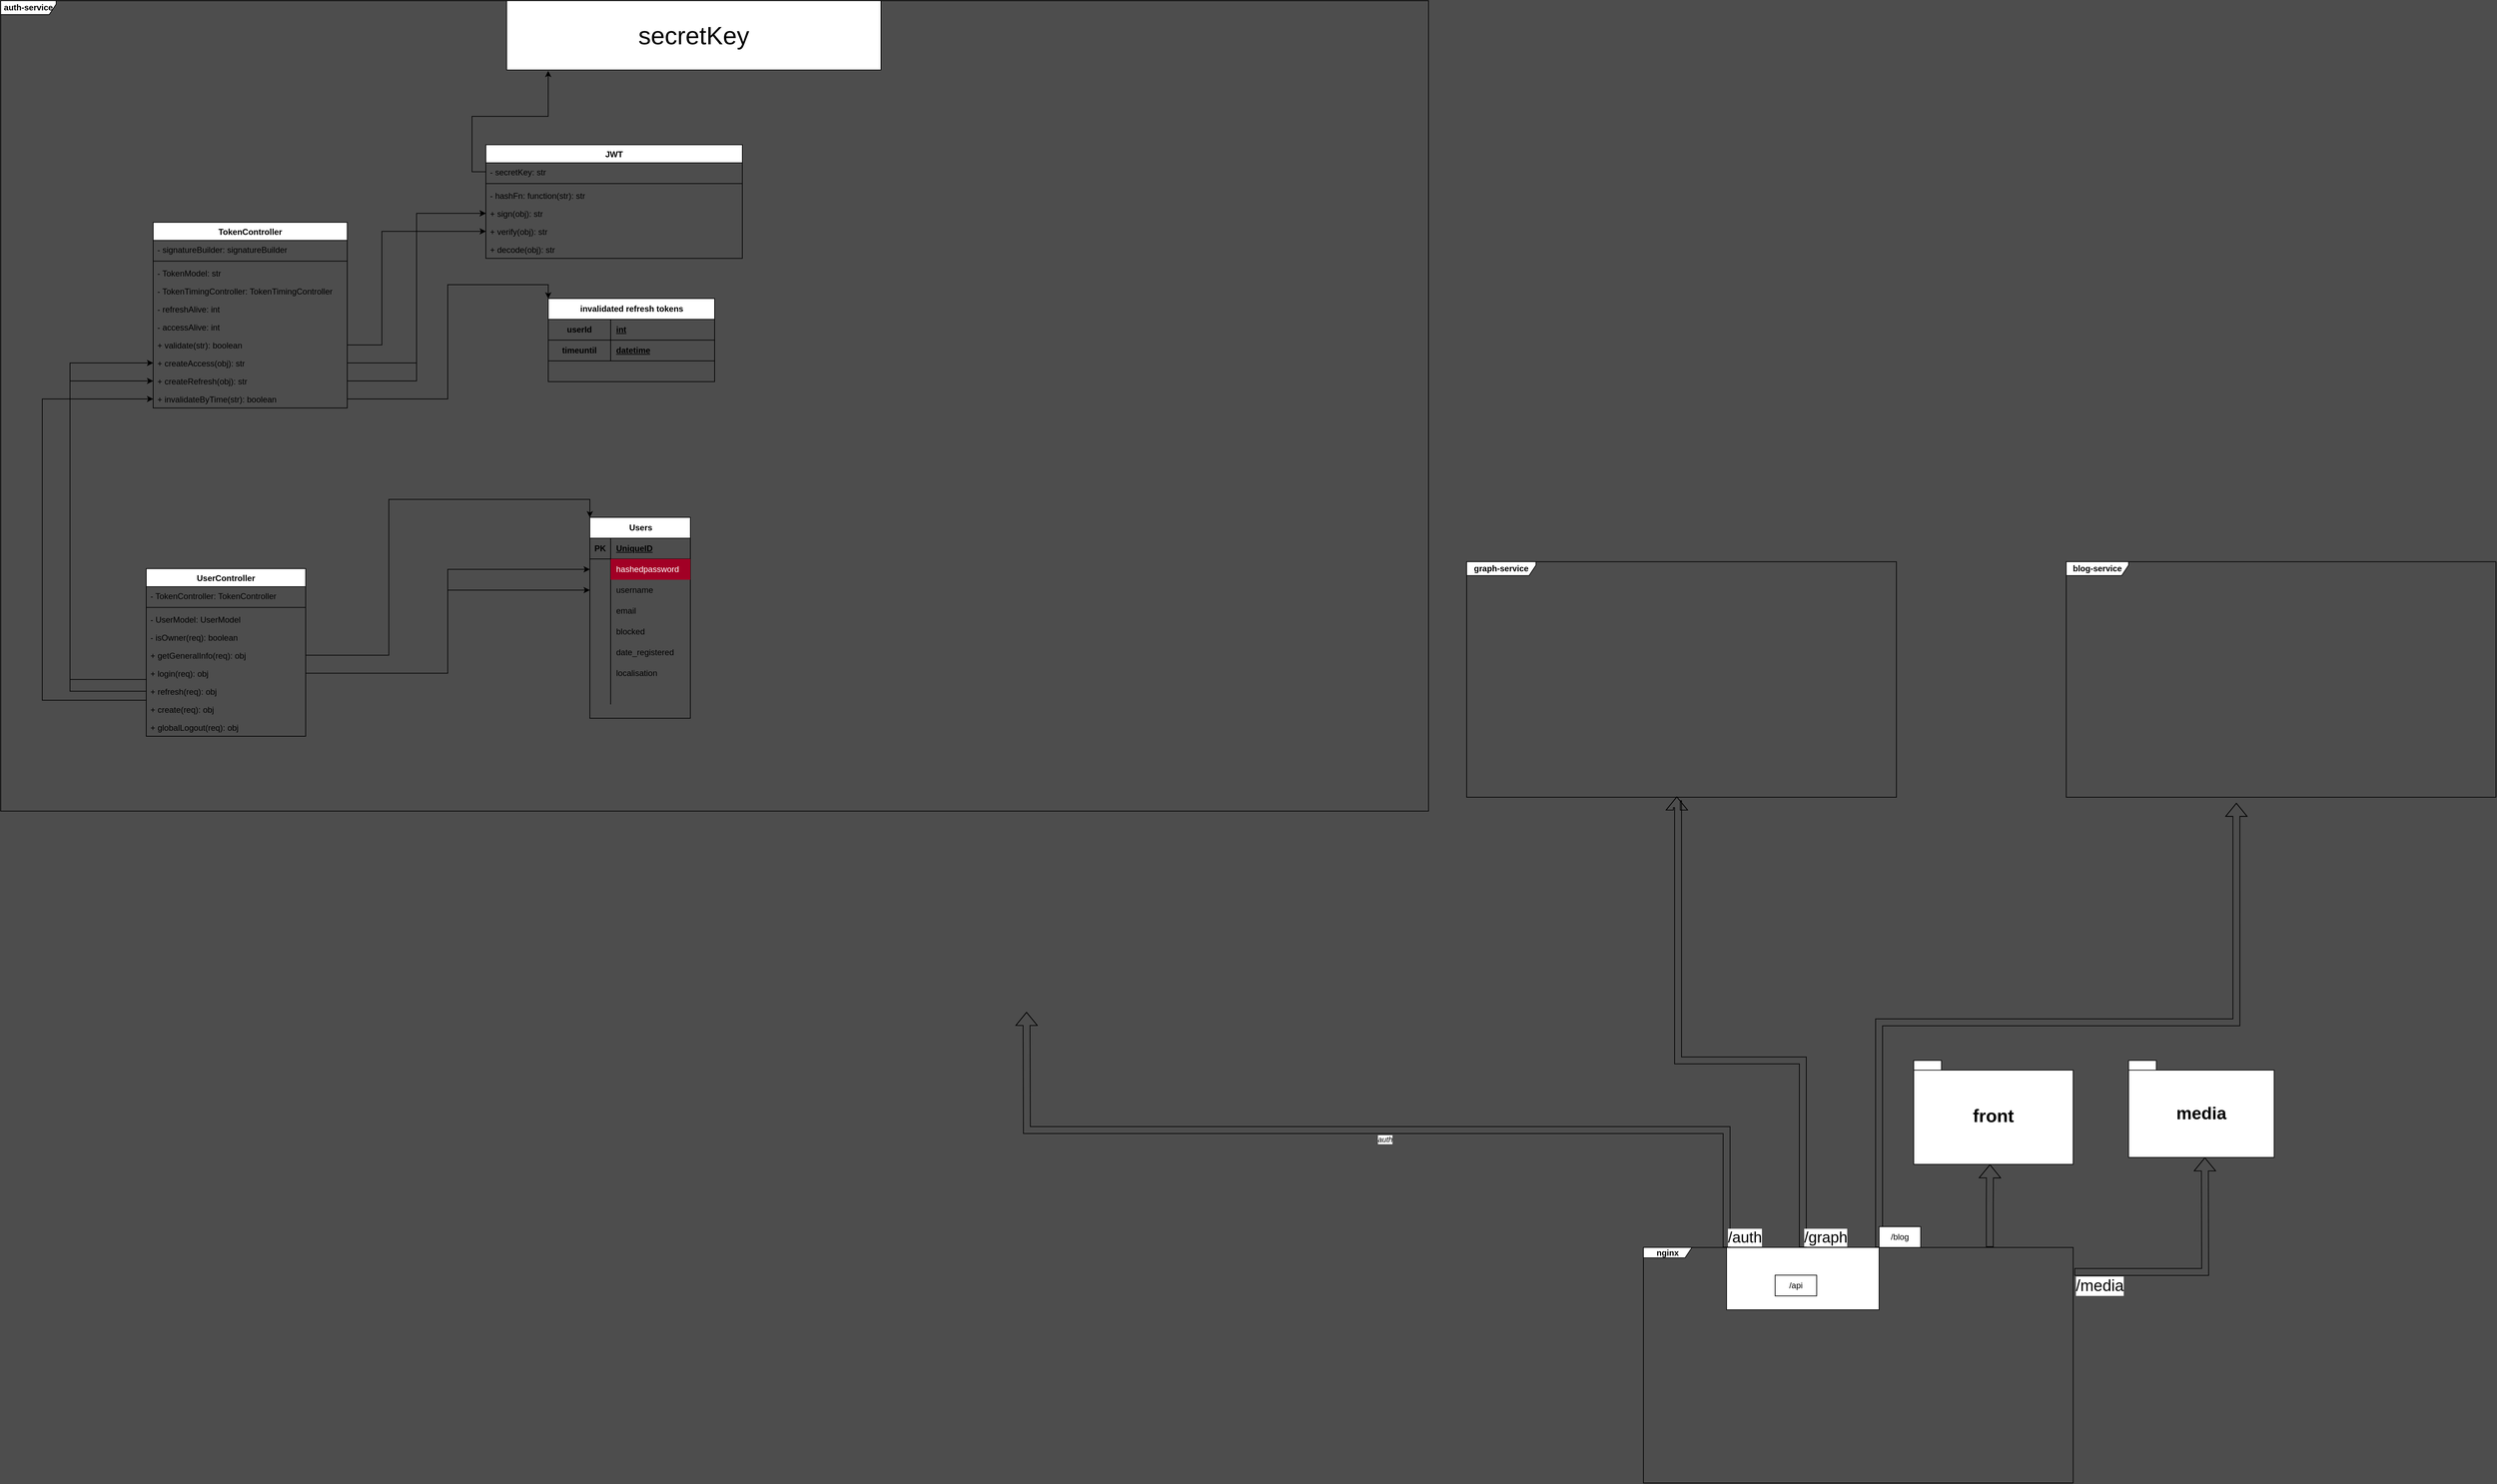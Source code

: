 <mxfile version="21.3.4" type="github">
  <diagram name="Page-1" id="b5b7bab2-c9e2-2cf4-8b2a-24fd1a2a6d21">
    <mxGraphModel dx="10627" dy="1993" grid="1" gridSize="10" guides="1" tooltips="1" connect="1" arrows="1" fold="1" page="0" pageScale="1" pageWidth="827" pageHeight="1169" background="#4D4D4D" math="0" shadow="0">
      <root>
        <mxCell id="0" />
        <mxCell id="1" parent="0" />
        <mxCell id="cC-XcGZGS9bqRyRYvab3-1" value="&lt;b&gt;graph-service&lt;/b&gt;" style="shape=umlFrame;whiteSpace=wrap;html=1;pointerEvents=0;width=100;height=20;" parent="1" vertex="1">
          <mxGeometry x="-725" y="2120" width="620" height="340" as="geometry" />
        </mxCell>
        <mxCell id="cC-XcGZGS9bqRyRYvab3-2" value="&lt;b&gt;auth-service&lt;/b&gt;" style="shape=umlFrame;whiteSpace=wrap;html=1;pointerEvents=0;width=80;height=20;" parent="1" vertex="1">
          <mxGeometry x="-2840" y="1310" width="2060" height="1170" as="geometry" />
        </mxCell>
        <mxCell id="cC-XcGZGS9bqRyRYvab3-4" value="&lt;b&gt;blog-service&lt;/b&gt;" style="shape=umlFrame;whiteSpace=wrap;html=1;pointerEvents=0;width=90;height=20;" parent="1" vertex="1">
          <mxGeometry x="140" y="2120" width="620" height="340" as="geometry" />
        </mxCell>
        <mxCell id="cC-XcGZGS9bqRyRYvab3-6" value="&lt;b&gt;nginx&lt;/b&gt;" style="shape=umlFrame;whiteSpace=wrap;html=1;pointerEvents=0;width=70;height=15;" parent="1" vertex="1">
          <mxGeometry x="-470" y="3110" width="620" height="340" as="geometry" />
        </mxCell>
        <mxCell id="cC-XcGZGS9bqRyRYvab3-7" value="Users" style="shape=table;startSize=30;container=1;collapsible=1;childLayout=tableLayout;fixedRows=1;rowLines=0;fontStyle=1;align=center;resizeLast=1;html=1;" parent="1" vertex="1">
          <mxGeometry x="-1990" y="2056" width="145" height="290" as="geometry" />
        </mxCell>
        <mxCell id="cC-XcGZGS9bqRyRYvab3-8" value="" style="shape=tableRow;horizontal=0;startSize=0;swimlaneHead=0;swimlaneBody=0;fillColor=none;collapsible=0;dropTarget=0;points=[[0,0.5],[1,0.5]];portConstraint=eastwest;top=0;left=0;right=0;bottom=1;" parent="cC-XcGZGS9bqRyRYvab3-7" vertex="1">
          <mxGeometry y="30" width="145" height="30" as="geometry" />
        </mxCell>
        <mxCell id="cC-XcGZGS9bqRyRYvab3-9" value="PK" style="shape=partialRectangle;connectable=0;fillColor=none;top=0;left=0;bottom=0;right=0;fontStyle=1;overflow=hidden;whiteSpace=wrap;html=1;" parent="cC-XcGZGS9bqRyRYvab3-8" vertex="1">
          <mxGeometry width="30" height="30" as="geometry">
            <mxRectangle width="30" height="30" as="alternateBounds" />
          </mxGeometry>
        </mxCell>
        <mxCell id="cC-XcGZGS9bqRyRYvab3-10" value="UniqueID" style="shape=partialRectangle;connectable=0;fillColor=none;top=0;left=0;bottom=0;right=0;align=left;spacingLeft=6;fontStyle=5;overflow=hidden;whiteSpace=wrap;html=1;" parent="cC-XcGZGS9bqRyRYvab3-8" vertex="1">
          <mxGeometry x="30" width="115" height="30" as="geometry">
            <mxRectangle width="115" height="30" as="alternateBounds" />
          </mxGeometry>
        </mxCell>
        <mxCell id="cC-XcGZGS9bqRyRYvab3-14" value="" style="shape=tableRow;horizontal=0;startSize=0;swimlaneHead=0;swimlaneBody=0;fillColor=none;collapsible=0;dropTarget=0;points=[[0,0.5],[1,0.5]];portConstraint=eastwest;top=0;left=0;right=0;bottom=0;" parent="cC-XcGZGS9bqRyRYvab3-7" vertex="1">
          <mxGeometry y="60" width="145" height="30" as="geometry" />
        </mxCell>
        <mxCell id="cC-XcGZGS9bqRyRYvab3-15" value="" style="shape=partialRectangle;connectable=0;fillColor=none;top=0;left=0;bottom=0;right=0;editable=1;overflow=hidden;whiteSpace=wrap;html=1;" parent="cC-XcGZGS9bqRyRYvab3-14" vertex="1">
          <mxGeometry width="30" height="30" as="geometry">
            <mxRectangle width="30" height="30" as="alternateBounds" />
          </mxGeometry>
        </mxCell>
        <mxCell id="cC-XcGZGS9bqRyRYvab3-16" value="hashedpassword" style="shape=partialRectangle;connectable=0;fillColor=#a20025;top=0;left=0;bottom=0;right=0;align=left;spacingLeft=6;overflow=hidden;whiteSpace=wrap;html=1;fontColor=#ffffff;strokeColor=#6F0000;" parent="cC-XcGZGS9bqRyRYvab3-14" vertex="1">
          <mxGeometry x="30" width="115" height="30" as="geometry">
            <mxRectangle width="115" height="30" as="alternateBounds" />
          </mxGeometry>
        </mxCell>
        <mxCell id="cC-XcGZGS9bqRyRYvab3-11" value="" style="shape=tableRow;horizontal=0;startSize=0;swimlaneHead=0;swimlaneBody=0;fillColor=none;collapsible=0;dropTarget=0;points=[[0,0.5],[1,0.5]];portConstraint=eastwest;top=0;left=0;right=0;bottom=0;" parent="cC-XcGZGS9bqRyRYvab3-7" vertex="1">
          <mxGeometry y="90" width="145" height="30" as="geometry" />
        </mxCell>
        <mxCell id="cC-XcGZGS9bqRyRYvab3-12" value="" style="shape=partialRectangle;connectable=0;fillColor=none;top=0;left=0;bottom=0;right=0;editable=1;overflow=hidden;whiteSpace=wrap;html=1;" parent="cC-XcGZGS9bqRyRYvab3-11" vertex="1">
          <mxGeometry width="30" height="30" as="geometry">
            <mxRectangle width="30" height="30" as="alternateBounds" />
          </mxGeometry>
        </mxCell>
        <mxCell id="cC-XcGZGS9bqRyRYvab3-13" value="username" style="shape=partialRectangle;connectable=0;fillColor=none;top=0;left=0;bottom=0;right=0;align=left;spacingLeft=6;overflow=hidden;whiteSpace=wrap;html=1;" parent="cC-XcGZGS9bqRyRYvab3-11" vertex="1">
          <mxGeometry x="30" width="115" height="30" as="geometry">
            <mxRectangle width="115" height="30" as="alternateBounds" />
          </mxGeometry>
        </mxCell>
        <mxCell id="cC-XcGZGS9bqRyRYvab3-17" value="" style="shape=tableRow;horizontal=0;startSize=0;swimlaneHead=0;swimlaneBody=0;fillColor=none;collapsible=0;dropTarget=0;points=[[0,0.5],[1,0.5]];portConstraint=eastwest;top=0;left=0;right=0;bottom=0;" parent="cC-XcGZGS9bqRyRYvab3-7" vertex="1">
          <mxGeometry y="120" width="145" height="30" as="geometry" />
        </mxCell>
        <mxCell id="cC-XcGZGS9bqRyRYvab3-18" value="" style="shape=partialRectangle;connectable=0;fillColor=none;top=0;left=0;bottom=0;right=0;editable=1;overflow=hidden;whiteSpace=wrap;html=1;" parent="cC-XcGZGS9bqRyRYvab3-17" vertex="1">
          <mxGeometry width="30" height="30" as="geometry">
            <mxRectangle width="30" height="30" as="alternateBounds" />
          </mxGeometry>
        </mxCell>
        <mxCell id="cC-XcGZGS9bqRyRYvab3-19" value="email" style="shape=partialRectangle;connectable=0;fillColor=none;top=0;left=0;bottom=0;right=0;align=left;spacingLeft=6;overflow=hidden;whiteSpace=wrap;html=1;" parent="cC-XcGZGS9bqRyRYvab3-17" vertex="1">
          <mxGeometry x="30" width="115" height="30" as="geometry">
            <mxRectangle width="115" height="30" as="alternateBounds" />
          </mxGeometry>
        </mxCell>
        <mxCell id="cC-XcGZGS9bqRyRYvab3-20" value="" style="shape=tableRow;horizontal=0;startSize=0;swimlaneHead=0;swimlaneBody=0;fillColor=none;collapsible=0;dropTarget=0;points=[[0,0.5],[1,0.5]];portConstraint=eastwest;top=0;left=0;right=0;bottom=0;" parent="cC-XcGZGS9bqRyRYvab3-7" vertex="1">
          <mxGeometry y="150" width="145" height="30" as="geometry" />
        </mxCell>
        <mxCell id="cC-XcGZGS9bqRyRYvab3-21" value="" style="shape=partialRectangle;connectable=0;fillColor=none;top=0;left=0;bottom=0;right=0;editable=1;overflow=hidden;whiteSpace=wrap;html=1;" parent="cC-XcGZGS9bqRyRYvab3-20" vertex="1">
          <mxGeometry width="30" height="30" as="geometry">
            <mxRectangle width="30" height="30" as="alternateBounds" />
          </mxGeometry>
        </mxCell>
        <mxCell id="cC-XcGZGS9bqRyRYvab3-22" value="blocked" style="shape=partialRectangle;connectable=0;fillColor=none;top=0;left=0;bottom=0;right=0;align=left;spacingLeft=6;overflow=hidden;whiteSpace=wrap;html=1;" parent="cC-XcGZGS9bqRyRYvab3-20" vertex="1">
          <mxGeometry x="30" width="115" height="30" as="geometry">
            <mxRectangle width="115" height="30" as="alternateBounds" />
          </mxGeometry>
        </mxCell>
        <mxCell id="cC-XcGZGS9bqRyRYvab3-23" value="" style="shape=tableRow;horizontal=0;startSize=0;swimlaneHead=0;swimlaneBody=0;fillColor=none;collapsible=0;dropTarget=0;points=[[0,0.5],[1,0.5]];portConstraint=eastwest;top=0;left=0;right=0;bottom=0;" parent="cC-XcGZGS9bqRyRYvab3-7" vertex="1">
          <mxGeometry y="180" width="145" height="30" as="geometry" />
        </mxCell>
        <mxCell id="cC-XcGZGS9bqRyRYvab3-24" value="" style="shape=partialRectangle;connectable=0;fillColor=none;top=0;left=0;bottom=0;right=0;editable=1;overflow=hidden;whiteSpace=wrap;html=1;" parent="cC-XcGZGS9bqRyRYvab3-23" vertex="1">
          <mxGeometry width="30" height="30" as="geometry">
            <mxRectangle width="30" height="30" as="alternateBounds" />
          </mxGeometry>
        </mxCell>
        <mxCell id="cC-XcGZGS9bqRyRYvab3-25" value="date_registered" style="shape=partialRectangle;connectable=0;fillColor=none;top=0;left=0;bottom=0;right=0;align=left;spacingLeft=6;overflow=hidden;whiteSpace=wrap;html=1;" parent="cC-XcGZGS9bqRyRYvab3-23" vertex="1">
          <mxGeometry x="30" width="115" height="30" as="geometry">
            <mxRectangle width="115" height="30" as="alternateBounds" />
          </mxGeometry>
        </mxCell>
        <mxCell id="BNr6LQ1-7om-cb5OI1gL-2" value="" style="shape=tableRow;horizontal=0;startSize=0;swimlaneHead=0;swimlaneBody=0;fillColor=none;collapsible=0;dropTarget=0;points=[[0,0.5],[1,0.5]];portConstraint=eastwest;top=0;left=0;right=0;bottom=0;" vertex="1" parent="cC-XcGZGS9bqRyRYvab3-7">
          <mxGeometry y="210" width="145" height="30" as="geometry" />
        </mxCell>
        <mxCell id="BNr6LQ1-7om-cb5OI1gL-3" value="" style="shape=partialRectangle;connectable=0;fillColor=none;top=0;left=0;bottom=0;right=0;editable=1;overflow=hidden;whiteSpace=wrap;html=1;" vertex="1" parent="BNr6LQ1-7om-cb5OI1gL-2">
          <mxGeometry width="30" height="30" as="geometry">
            <mxRectangle width="30" height="30" as="alternateBounds" />
          </mxGeometry>
        </mxCell>
        <mxCell id="BNr6LQ1-7om-cb5OI1gL-4" value="localisation" style="shape=partialRectangle;connectable=0;fillColor=none;top=0;left=0;bottom=0;right=0;align=left;spacingLeft=6;overflow=hidden;whiteSpace=wrap;html=1;" vertex="1" parent="BNr6LQ1-7om-cb5OI1gL-2">
          <mxGeometry x="30" width="115" height="30" as="geometry">
            <mxRectangle width="115" height="30" as="alternateBounds" />
          </mxGeometry>
        </mxCell>
        <mxCell id="cC-XcGZGS9bqRyRYvab3-45" value="" style="shape=tableRow;horizontal=0;startSize=0;swimlaneHead=0;swimlaneBody=0;fillColor=none;collapsible=0;dropTarget=0;points=[[0,0.5],[1,0.5]];portConstraint=eastwest;top=0;left=0;right=0;bottom=0;" parent="cC-XcGZGS9bqRyRYvab3-7" vertex="1">
          <mxGeometry y="240" width="145" height="30" as="geometry" />
        </mxCell>
        <mxCell id="cC-XcGZGS9bqRyRYvab3-46" value="" style="shape=partialRectangle;connectable=0;fillColor=none;top=0;left=0;bottom=0;right=0;editable=1;overflow=hidden;whiteSpace=wrap;html=1;" parent="cC-XcGZGS9bqRyRYvab3-45" vertex="1">
          <mxGeometry width="30" height="30" as="geometry">
            <mxRectangle width="30" height="30" as="alternateBounds" />
          </mxGeometry>
        </mxCell>
        <mxCell id="cC-XcGZGS9bqRyRYvab3-47" value="" style="shape=partialRectangle;connectable=0;fillColor=none;top=0;left=0;bottom=0;right=0;align=left;spacingLeft=6;overflow=hidden;whiteSpace=wrap;html=1;" parent="cC-XcGZGS9bqRyRYvab3-45" vertex="1">
          <mxGeometry x="30" width="115" height="30" as="geometry">
            <mxRectangle width="115" height="30" as="alternateBounds" />
          </mxGeometry>
        </mxCell>
        <mxCell id="cC-XcGZGS9bqRyRYvab3-127" value="&lt;font style=&quot;font-size: 25px;&quot;&gt;media&lt;/font&gt;" style="shape=folder;fontStyle=1;spacingTop=10;tabWidth=40;tabHeight=14;tabPosition=left;html=1;whiteSpace=wrap;" parent="1" vertex="1">
          <mxGeometry x="230" y="2840" width="210" height="140" as="geometry" />
        </mxCell>
        <mxCell id="cC-XcGZGS9bqRyRYvab3-128" value="&lt;font style=&quot;font-size: 26px;&quot;&gt;front&lt;/font&gt;" style="shape=folder;fontStyle=1;spacingTop=10;tabWidth=40;tabHeight=14;tabPosition=left;html=1;whiteSpace=wrap;" parent="1" vertex="1">
          <mxGeometry x="-80" y="2840" width="230" height="150" as="geometry" />
        </mxCell>
        <mxCell id="cC-XcGZGS9bqRyRYvab3-131" value="&lt;br&gt;&lt;span style=&quot;font-size: 23px;&quot;&gt;&lt;br&gt;&lt;/span&gt;" style="endArrow=block;endFill=1;html=1;edgeStyle=orthogonalEdgeStyle;align=left;verticalAlign=top;rounded=0;shape=flexArrow;entryX=0.413;entryY=0.992;entryDx=0;entryDy=0;entryPerimeter=0;exitX=0.806;exitY=-0.002;exitDx=0;exitDy=0;exitPerimeter=0;" parent="1" source="cC-XcGZGS9bqRyRYvab3-6" edge="1">
          <mxGeometry x="-0.845" relative="1" as="geometry">
            <mxPoint x="31" y="3316" as="sourcePoint" />
            <mxPoint x="30" y="2990" as="targetPoint" />
            <mxPoint as="offset" />
          </mxGeometry>
        </mxCell>
        <mxCell id="cC-XcGZGS9bqRyRYvab3-133" value="&lt;font style=&quot;font-size: 23px;&quot;&gt;/media&lt;/font&gt;" style="endArrow=block;endFill=1;html=1;edgeStyle=orthogonalEdgeStyle;align=left;verticalAlign=top;rounded=0;shape=flexArrow;entryX=0.413;entryY=0.992;entryDx=0;entryDy=0;entryPerimeter=0;exitX=1.003;exitY=0.104;exitDx=0;exitDy=0;exitPerimeter=0;" parent="1" source="cC-XcGZGS9bqRyRYvab3-6" edge="1">
          <mxGeometry x="-1" relative="1" as="geometry">
            <mxPoint x="341" y="3306" as="sourcePoint" />
            <mxPoint x="340" y="2980" as="targetPoint" />
          </mxGeometry>
        </mxCell>
        <mxCell id="cC-XcGZGS9bqRyRYvab3-136" value="&lt;i&gt;auth&lt;/i&gt;" style="endArrow=block;endFill=1;html=1;edgeStyle=orthogonalEdgeStyle;align=left;verticalAlign=top;rounded=0;shape=flexArrow;exitX=0;exitY=0;exitDx=0;exitDy=0;" parent="1" edge="1" source="BNr6LQ1-7om-cb5OI1gL-1">
          <mxGeometry relative="1" as="geometry">
            <mxPoint x="-320" y="3080" as="sourcePoint" />
            <mxPoint x="-1360" y="2770" as="targetPoint" />
          </mxGeometry>
        </mxCell>
        <mxCell id="cC-XcGZGS9bqRyRYvab3-137" value="&lt;font style=&quot;font-size: 22px;&quot;&gt;/auth&lt;/font&gt;" style="edgeLabel;resizable=0;html=1;align=left;verticalAlign=bottom;" parent="cC-XcGZGS9bqRyRYvab3-136" connectable="0" vertex="1">
          <mxGeometry x="-1" relative="1" as="geometry" />
        </mxCell>
        <mxCell id="BNr6LQ1-7om-cb5OI1gL-9" style="edgeStyle=orthogonalEdgeStyle;shape=flexArrow;rounded=0;orthogonalLoop=1;jettySize=auto;html=1;exitX=1;exitY=0;exitDx=0;exitDy=0;entryX=0.396;entryY=1.024;entryDx=0;entryDy=0;entryPerimeter=0;" edge="1" parent="1" source="BNr6LQ1-7om-cb5OI1gL-1" target="cC-XcGZGS9bqRyRYvab3-4">
          <mxGeometry relative="1" as="geometry" />
        </mxCell>
        <mxCell id="BNr6LQ1-7om-cb5OI1gL-1" value="" style="fontStyle=0;labelPosition=right;verticalLabelPosition=middle;align=left;verticalAlign=middle;spacingLeft=2;" vertex="1" parent="1">
          <mxGeometry x="-350" y="3110" width="220" height="90" as="geometry" />
        </mxCell>
        <mxCell id="BNr6LQ1-7om-cb5OI1gL-7" value="&lt;i&gt;&lt;br&gt;&lt;/i&gt;" style="endArrow=block;endFill=1;html=1;edgeStyle=orthogonalEdgeStyle;align=left;verticalAlign=top;rounded=0;shape=flexArrow;exitX=0.5;exitY=0;exitDx=0;exitDy=0;entryX=0.489;entryY=0.997;entryDx=0;entryDy=0;entryPerimeter=0;" edge="1" parent="1" source="BNr6LQ1-7om-cb5OI1gL-1" target="cC-XcGZGS9bqRyRYvab3-1">
          <mxGeometry x="-1" relative="1" as="geometry">
            <mxPoint x="545.04" y="3080" as="sourcePoint" />
            <mxPoint x="-450" y="2470" as="targetPoint" />
            <Array as="points">
              <mxPoint x="-240" y="2840" />
              <mxPoint x="-420" y="2840" />
              <mxPoint x="-420" y="2470" />
              <mxPoint x="-422" y="2470" />
            </Array>
          </mxGeometry>
        </mxCell>
        <mxCell id="BNr6LQ1-7om-cb5OI1gL-8" value="&lt;font style=&quot;font-size: 22px;&quot;&gt;/graph&lt;/font&gt;" style="edgeLabel;resizable=0;html=1;align=left;verticalAlign=bottom;" connectable="0" vertex="1" parent="BNr6LQ1-7om-cb5OI1gL-7">
          <mxGeometry x="-1" relative="1" as="geometry" />
        </mxCell>
        <mxCell id="BNr6LQ1-7om-cb5OI1gL-13" value="/blog" style="html=1;align=center;verticalAlign=middle;dashed=0;whiteSpace=wrap;" vertex="1" parent="1">
          <mxGeometry x="-130" y="3080" width="60" height="30" as="geometry" />
        </mxCell>
        <mxCell id="BNr6LQ1-7om-cb5OI1gL-17" value="/api" style="html=1;align=center;verticalAlign=middle;dashed=0;whiteSpace=wrap;" vertex="1" parent="1">
          <mxGeometry x="-280" y="3150" width="60" height="30" as="geometry" />
        </mxCell>
        <mxCell id="BNr6LQ1-7om-cb5OI1gL-18" value="invalidated refresh tokens" style="shape=table;startSize=30;container=1;collapsible=1;childLayout=tableLayout;fixedRows=1;rowLines=0;fontStyle=1;align=center;resizeLast=1;html=1;" vertex="1" parent="1">
          <mxGeometry x="-2050" y="1740" width="240" height="120" as="geometry">
            <mxRectangle x="-2050" y="1740" width="190" height="30" as="alternateBounds" />
          </mxGeometry>
        </mxCell>
        <mxCell id="BNr6LQ1-7om-cb5OI1gL-19" value="" style="shape=tableRow;horizontal=0;startSize=0;swimlaneHead=0;swimlaneBody=0;fillColor=none;collapsible=0;dropTarget=0;points=[[0,0.5],[1,0.5]];portConstraint=eastwest;top=0;left=0;right=0;bottom=1;" vertex="1" parent="BNr6LQ1-7om-cb5OI1gL-18">
          <mxGeometry y="30" width="240" height="30" as="geometry" />
        </mxCell>
        <mxCell id="BNr6LQ1-7om-cb5OI1gL-20" value="userId" style="shape=partialRectangle;connectable=0;fillColor=none;top=0;left=0;bottom=0;right=0;fontStyle=1;overflow=hidden;whiteSpace=wrap;html=1;" vertex="1" parent="BNr6LQ1-7om-cb5OI1gL-19">
          <mxGeometry width="90" height="30" as="geometry">
            <mxRectangle width="90" height="30" as="alternateBounds" />
          </mxGeometry>
        </mxCell>
        <mxCell id="BNr6LQ1-7om-cb5OI1gL-21" value="int" style="shape=partialRectangle;connectable=0;fillColor=none;top=0;left=0;bottom=0;right=0;align=left;spacingLeft=6;fontStyle=5;overflow=hidden;whiteSpace=wrap;html=1;" vertex="1" parent="BNr6LQ1-7om-cb5OI1gL-19">
          <mxGeometry x="90" width="150" height="30" as="geometry">
            <mxRectangle width="150" height="30" as="alternateBounds" />
          </mxGeometry>
        </mxCell>
        <mxCell id="BNr6LQ1-7om-cb5OI1gL-123" value="" style="shape=tableRow;horizontal=0;startSize=0;swimlaneHead=0;swimlaneBody=0;fillColor=none;collapsible=0;dropTarget=0;points=[[0,0.5],[1,0.5]];portConstraint=eastwest;top=0;left=0;right=0;bottom=1;" vertex="1" parent="BNr6LQ1-7om-cb5OI1gL-18">
          <mxGeometry y="60" width="240" height="30" as="geometry" />
        </mxCell>
        <mxCell id="BNr6LQ1-7om-cb5OI1gL-124" value="timeuntil" style="shape=partialRectangle;connectable=0;fillColor=none;top=0;left=0;bottom=0;right=0;fontStyle=1;overflow=hidden;whiteSpace=wrap;html=1;" vertex="1" parent="BNr6LQ1-7om-cb5OI1gL-123">
          <mxGeometry width="90" height="30" as="geometry">
            <mxRectangle width="90" height="30" as="alternateBounds" />
          </mxGeometry>
        </mxCell>
        <mxCell id="BNr6LQ1-7om-cb5OI1gL-125" value="datetime" style="shape=partialRectangle;connectable=0;fillColor=none;top=0;left=0;bottom=0;right=0;align=left;spacingLeft=6;fontStyle=5;overflow=hidden;whiteSpace=wrap;html=1;" vertex="1" parent="BNr6LQ1-7om-cb5OI1gL-123">
          <mxGeometry x="90" width="150" height="30" as="geometry">
            <mxRectangle width="150" height="30" as="alternateBounds" />
          </mxGeometry>
        </mxCell>
        <mxCell id="BNr6LQ1-7om-cb5OI1gL-49" value="TokenController" style="swimlane;fontStyle=1;align=center;verticalAlign=top;childLayout=stackLayout;horizontal=1;startSize=26;horizontalStack=0;resizeParent=1;resizeParentMax=0;resizeLast=0;collapsible=1;marginBottom=0;whiteSpace=wrap;html=1;" vertex="1" parent="1">
          <mxGeometry x="-2620" y="1630" width="280" height="268" as="geometry" />
        </mxCell>
        <mxCell id="BNr6LQ1-7om-cb5OI1gL-50" value="- signatureBuilder: signatureBuilder" style="text;strokeColor=none;fillColor=none;align=left;verticalAlign=top;spacingLeft=4;spacingRight=4;overflow=hidden;rotatable=0;points=[[0,0.5],[1,0.5]];portConstraint=eastwest;whiteSpace=wrap;html=1;" vertex="1" parent="BNr6LQ1-7om-cb5OI1gL-49">
          <mxGeometry y="26" width="280" height="26" as="geometry" />
        </mxCell>
        <mxCell id="BNr6LQ1-7om-cb5OI1gL-51" value="" style="line;strokeWidth=1;fillColor=none;align=left;verticalAlign=middle;spacingTop=-1;spacingLeft=3;spacingRight=3;rotatable=0;labelPosition=right;points=[];portConstraint=eastwest;strokeColor=inherit;" vertex="1" parent="BNr6LQ1-7om-cb5OI1gL-49">
          <mxGeometry y="52" width="280" height="8" as="geometry" />
        </mxCell>
        <mxCell id="BNr6LQ1-7om-cb5OI1gL-61" value="- TokenModel: str" style="text;strokeColor=none;fillColor=none;align=left;verticalAlign=top;spacingLeft=4;spacingRight=4;overflow=hidden;rotatable=0;points=[[0,0.5],[1,0.5]];portConstraint=eastwest;whiteSpace=wrap;html=1;" vertex="1" parent="BNr6LQ1-7om-cb5OI1gL-49">
          <mxGeometry y="60" width="280" height="26" as="geometry" />
        </mxCell>
        <mxCell id="BNr6LQ1-7om-cb5OI1gL-53" value="- TokenTimingController: TokenTimingController" style="text;strokeColor=none;fillColor=none;align=left;verticalAlign=top;spacingLeft=4;spacingRight=4;overflow=hidden;rotatable=0;points=[[0,0.5],[1,0.5]];portConstraint=eastwest;whiteSpace=wrap;html=1;" vertex="1" parent="BNr6LQ1-7om-cb5OI1gL-49">
          <mxGeometry y="86" width="280" height="26" as="geometry" />
        </mxCell>
        <mxCell id="BNr6LQ1-7om-cb5OI1gL-101" value="- refreshAlive: int" style="text;strokeColor=none;fillColor=none;align=left;verticalAlign=top;spacingLeft=4;spacingRight=4;overflow=hidden;rotatable=0;points=[[0,0.5],[1,0.5]];portConstraint=eastwest;whiteSpace=wrap;html=1;" vertex="1" parent="BNr6LQ1-7om-cb5OI1gL-49">
          <mxGeometry y="112" width="280" height="26" as="geometry" />
        </mxCell>
        <mxCell id="BNr6LQ1-7om-cb5OI1gL-103" value="- accessAlive: int" style="text;strokeColor=none;fillColor=none;align=left;verticalAlign=top;spacingLeft=4;spacingRight=4;overflow=hidden;rotatable=0;points=[[0,0.5],[1,0.5]];portConstraint=eastwest;whiteSpace=wrap;html=1;" vertex="1" parent="BNr6LQ1-7om-cb5OI1gL-49">
          <mxGeometry y="138" width="280" height="26" as="geometry" />
        </mxCell>
        <mxCell id="BNr6LQ1-7om-cb5OI1gL-52" value="+ validate(str): boolean" style="text;strokeColor=none;fillColor=none;align=left;verticalAlign=top;spacingLeft=4;spacingRight=4;overflow=hidden;rotatable=0;points=[[0,0.5],[1,0.5]];portConstraint=eastwest;whiteSpace=wrap;html=1;" vertex="1" parent="BNr6LQ1-7om-cb5OI1gL-49">
          <mxGeometry y="164" width="280" height="26" as="geometry" />
        </mxCell>
        <mxCell id="BNr6LQ1-7om-cb5OI1gL-89" value="+ createAccess(obj): str" style="text;strokeColor=none;fillColor=none;align=left;verticalAlign=top;spacingLeft=4;spacingRight=4;overflow=hidden;rotatable=0;points=[[0,0.5],[1,0.5]];portConstraint=eastwest;whiteSpace=wrap;html=1;" vertex="1" parent="BNr6LQ1-7om-cb5OI1gL-49">
          <mxGeometry y="190" width="280" height="26" as="geometry" />
        </mxCell>
        <mxCell id="BNr6LQ1-7om-cb5OI1gL-99" value="+ createRefresh(obj): str" style="text;strokeColor=none;fillColor=none;align=left;verticalAlign=top;spacingLeft=4;spacingRight=4;overflow=hidden;rotatable=0;points=[[0,0.5],[1,0.5]];portConstraint=eastwest;whiteSpace=wrap;html=1;" vertex="1" parent="BNr6LQ1-7om-cb5OI1gL-49">
          <mxGeometry y="216" width="280" height="26" as="geometry" />
        </mxCell>
        <mxCell id="BNr6LQ1-7om-cb5OI1gL-91" value="+ invalidateByTime(str): boolean" style="text;strokeColor=none;fillColor=none;align=left;verticalAlign=top;spacingLeft=4;spacingRight=4;overflow=hidden;rotatable=0;points=[[0,0.5],[1,0.5]];portConstraint=eastwest;whiteSpace=wrap;html=1;" vertex="1" parent="BNr6LQ1-7om-cb5OI1gL-49">
          <mxGeometry y="242" width="280" height="26" as="geometry" />
        </mxCell>
        <mxCell id="BNr6LQ1-7om-cb5OI1gL-54" value="&lt;font style=&quot;font-size: 36px;&quot;&gt;secretKey&lt;/font&gt;" style="html=1;whiteSpace=wrap;" vertex="1" parent="1">
          <mxGeometry x="-2110" y="1310" width="540" height="100" as="geometry" />
        </mxCell>
        <mxCell id="BNr6LQ1-7om-cb5OI1gL-55" value="JWT" style="swimlane;fontStyle=1;align=center;verticalAlign=top;childLayout=stackLayout;horizontal=1;startSize=26;horizontalStack=0;resizeParent=1;resizeParentMax=0;resizeLast=0;collapsible=1;marginBottom=0;whiteSpace=wrap;html=1;" vertex="1" parent="1">
          <mxGeometry x="-2140" y="1518" width="370" height="164" as="geometry" />
        </mxCell>
        <mxCell id="BNr6LQ1-7om-cb5OI1gL-56" value="- secretKey: str" style="text;strokeColor=none;fillColor=none;align=left;verticalAlign=top;spacingLeft=4;spacingRight=4;overflow=hidden;rotatable=0;points=[[0,0.5],[1,0.5]];portConstraint=eastwest;whiteSpace=wrap;html=1;" vertex="1" parent="BNr6LQ1-7om-cb5OI1gL-55">
          <mxGeometry y="26" width="370" height="26" as="geometry" />
        </mxCell>
        <mxCell id="BNr6LQ1-7om-cb5OI1gL-57" value="" style="line;strokeWidth=1;fillColor=none;align=left;verticalAlign=middle;spacingTop=-1;spacingLeft=3;spacingRight=3;rotatable=0;labelPosition=right;points=[];portConstraint=eastwest;strokeColor=inherit;" vertex="1" parent="BNr6LQ1-7om-cb5OI1gL-55">
          <mxGeometry y="52" width="370" height="8" as="geometry" />
        </mxCell>
        <mxCell id="BNr6LQ1-7om-cb5OI1gL-59" value="- hashFn: function(str): str" style="text;strokeColor=none;fillColor=none;align=left;verticalAlign=top;spacingLeft=4;spacingRight=4;overflow=hidden;rotatable=0;points=[[0,0.5],[1,0.5]];portConstraint=eastwest;whiteSpace=wrap;html=1;" vertex="1" parent="BNr6LQ1-7om-cb5OI1gL-55">
          <mxGeometry y="60" width="370" height="26" as="geometry" />
        </mxCell>
        <mxCell id="BNr6LQ1-7om-cb5OI1gL-58" value="+ sign(obj): str" style="text;strokeColor=none;fillColor=none;align=left;verticalAlign=top;spacingLeft=4;spacingRight=4;overflow=hidden;rotatable=0;points=[[0,0.5],[1,0.5]];portConstraint=eastwest;whiteSpace=wrap;html=1;" vertex="1" parent="BNr6LQ1-7om-cb5OI1gL-55">
          <mxGeometry y="86" width="370" height="26" as="geometry" />
        </mxCell>
        <mxCell id="BNr6LQ1-7om-cb5OI1gL-113" value="+ verify(obj): str" style="text;strokeColor=none;fillColor=none;align=left;verticalAlign=top;spacingLeft=4;spacingRight=4;overflow=hidden;rotatable=0;points=[[0,0.5],[1,0.5]];portConstraint=eastwest;whiteSpace=wrap;html=1;" vertex="1" parent="BNr6LQ1-7om-cb5OI1gL-55">
          <mxGeometry y="112" width="370" height="26" as="geometry" />
        </mxCell>
        <mxCell id="BNr6LQ1-7om-cb5OI1gL-115" value="+ decode(obj): str" style="text;strokeColor=none;fillColor=none;align=left;verticalAlign=top;spacingLeft=4;spacingRight=4;overflow=hidden;rotatable=0;points=[[0,0.5],[1,0.5]];portConstraint=eastwest;whiteSpace=wrap;html=1;" vertex="1" parent="BNr6LQ1-7om-cb5OI1gL-55">
          <mxGeometry y="138" width="370" height="26" as="geometry" />
        </mxCell>
        <mxCell id="BNr6LQ1-7om-cb5OI1gL-69" style="edgeStyle=orthogonalEdgeStyle;rounded=0;orthogonalLoop=1;jettySize=auto;html=1;exitX=0;exitY=0.5;exitDx=0;exitDy=0;entryX=0.111;entryY=1.013;entryDx=0;entryDy=0;entryPerimeter=0;" edge="1" parent="1" source="BNr6LQ1-7om-cb5OI1gL-56" target="BNr6LQ1-7om-cb5OI1gL-54">
          <mxGeometry relative="1" as="geometry" />
        </mxCell>
        <mxCell id="BNr6LQ1-7om-cb5OI1gL-73" value="UserController" style="swimlane;fontStyle=1;align=center;verticalAlign=top;childLayout=stackLayout;horizontal=1;startSize=26;horizontalStack=0;resizeParent=1;resizeParentMax=0;resizeLast=0;collapsible=1;marginBottom=0;whiteSpace=wrap;html=1;" vertex="1" parent="1">
          <mxGeometry x="-2630" y="2130" width="230" height="242" as="geometry" />
        </mxCell>
        <mxCell id="BNr6LQ1-7om-cb5OI1gL-74" value="- TokenController: TokenController" style="text;strokeColor=none;fillColor=none;align=left;verticalAlign=top;spacingLeft=4;spacingRight=4;overflow=hidden;rotatable=0;points=[[0,0.5],[1,0.5]];portConstraint=eastwest;whiteSpace=wrap;html=1;" vertex="1" parent="BNr6LQ1-7om-cb5OI1gL-73">
          <mxGeometry y="26" width="230" height="26" as="geometry" />
        </mxCell>
        <mxCell id="BNr6LQ1-7om-cb5OI1gL-75" value="" style="line;strokeWidth=1;fillColor=none;align=left;verticalAlign=middle;spacingTop=-1;spacingLeft=3;spacingRight=3;rotatable=0;labelPosition=right;points=[];portConstraint=eastwest;strokeColor=inherit;" vertex="1" parent="BNr6LQ1-7om-cb5OI1gL-73">
          <mxGeometry y="52" width="230" height="8" as="geometry" />
        </mxCell>
        <mxCell id="BNr6LQ1-7om-cb5OI1gL-78" value="- UserModel: UserModel" style="text;strokeColor=none;fillColor=none;align=left;verticalAlign=top;spacingLeft=4;spacingRight=4;overflow=hidden;rotatable=0;points=[[0,0.5],[1,0.5]];portConstraint=eastwest;whiteSpace=wrap;html=1;" vertex="1" parent="BNr6LQ1-7om-cb5OI1gL-73">
          <mxGeometry y="60" width="230" height="26" as="geometry" />
        </mxCell>
        <mxCell id="BNr6LQ1-7om-cb5OI1gL-142" value="- isOwner(req): boolean" style="text;strokeColor=none;fillColor=none;align=left;verticalAlign=top;spacingLeft=4;spacingRight=4;overflow=hidden;rotatable=0;points=[[0,0.5],[1,0.5]];portConstraint=eastwest;whiteSpace=wrap;html=1;" vertex="1" parent="BNr6LQ1-7om-cb5OI1gL-73">
          <mxGeometry y="86" width="230" height="26" as="geometry" />
        </mxCell>
        <mxCell id="BNr6LQ1-7om-cb5OI1gL-76" value="+ getGeneralInfo(req): obj" style="text;strokeColor=none;fillColor=none;align=left;verticalAlign=top;spacingLeft=4;spacingRight=4;overflow=hidden;rotatable=0;points=[[0,0.5],[1,0.5]];portConstraint=eastwest;whiteSpace=wrap;html=1;" vertex="1" parent="BNr6LQ1-7om-cb5OI1gL-73">
          <mxGeometry y="112" width="230" height="26" as="geometry" />
        </mxCell>
        <mxCell id="BNr6LQ1-7om-cb5OI1gL-95" value="+ login(req): obj" style="text;strokeColor=none;fillColor=none;align=left;verticalAlign=top;spacingLeft=4;spacingRight=4;overflow=hidden;rotatable=0;points=[[0,0.5],[1,0.5]];portConstraint=eastwest;whiteSpace=wrap;html=1;" vertex="1" parent="BNr6LQ1-7om-cb5OI1gL-73">
          <mxGeometry y="138" width="230" height="26" as="geometry" />
        </mxCell>
        <mxCell id="BNr6LQ1-7om-cb5OI1gL-96" value="+ refresh(req): obj" style="text;strokeColor=none;fillColor=none;align=left;verticalAlign=top;spacingLeft=4;spacingRight=4;overflow=hidden;rotatable=0;points=[[0,0.5],[1,0.5]];portConstraint=eastwest;whiteSpace=wrap;html=1;" vertex="1" parent="BNr6LQ1-7om-cb5OI1gL-73">
          <mxGeometry y="164" width="230" height="26" as="geometry" />
        </mxCell>
        <mxCell id="BNr6LQ1-7om-cb5OI1gL-144" value="+ create(req): obj" style="text;strokeColor=none;fillColor=none;align=left;verticalAlign=top;spacingLeft=4;spacingRight=4;overflow=hidden;rotatable=0;points=[[0,0.5],[1,0.5]];portConstraint=eastwest;whiteSpace=wrap;html=1;" vertex="1" parent="BNr6LQ1-7om-cb5OI1gL-73">
          <mxGeometry y="190" width="230" height="26" as="geometry" />
        </mxCell>
        <mxCell id="BNr6LQ1-7om-cb5OI1gL-97" value="+ globalLogout(req): obj" style="text;strokeColor=none;fillColor=none;align=left;verticalAlign=top;spacingLeft=4;spacingRight=4;overflow=hidden;rotatable=0;points=[[0,0.5],[1,0.5]];portConstraint=eastwest;whiteSpace=wrap;html=1;" vertex="1" parent="BNr6LQ1-7om-cb5OI1gL-73">
          <mxGeometry y="216" width="230" height="26" as="geometry" />
        </mxCell>
        <mxCell id="BNr6LQ1-7om-cb5OI1gL-90" style="edgeStyle=orthogonalEdgeStyle;rounded=0;orthogonalLoop=1;jettySize=auto;html=1;exitX=1;exitY=0.5;exitDx=0;exitDy=0;entryX=0;entryY=0.5;entryDx=0;entryDy=0;" edge="1" parent="1" source="BNr6LQ1-7om-cb5OI1gL-89" target="BNr6LQ1-7om-cb5OI1gL-58">
          <mxGeometry relative="1" as="geometry" />
        </mxCell>
        <mxCell id="BNr6LQ1-7om-cb5OI1gL-100" style="edgeStyle=orthogonalEdgeStyle;rounded=0;orthogonalLoop=1;jettySize=auto;html=1;exitX=1;exitY=0.5;exitDx=0;exitDy=0;entryX=0;entryY=0.5;entryDx=0;entryDy=0;" edge="1" parent="1" source="BNr6LQ1-7om-cb5OI1gL-99" target="BNr6LQ1-7om-cb5OI1gL-58">
          <mxGeometry relative="1" as="geometry" />
        </mxCell>
        <mxCell id="BNr6LQ1-7om-cb5OI1gL-114" style="edgeStyle=orthogonalEdgeStyle;rounded=0;orthogonalLoop=1;jettySize=auto;html=1;exitX=1;exitY=0.5;exitDx=0;exitDy=0;entryX=0;entryY=0.5;entryDx=0;entryDy=0;" edge="1" parent="1" source="BNr6LQ1-7om-cb5OI1gL-52" target="BNr6LQ1-7om-cb5OI1gL-113">
          <mxGeometry relative="1" as="geometry">
            <Array as="points">
              <mxPoint x="-2290" y="1807" />
              <mxPoint x="-2290" y="1643" />
            </Array>
          </mxGeometry>
        </mxCell>
        <mxCell id="BNr6LQ1-7om-cb5OI1gL-118" style="edgeStyle=orthogonalEdgeStyle;rounded=0;orthogonalLoop=1;jettySize=auto;html=1;exitX=1;exitY=0.5;exitDx=0;exitDy=0;entryX=0;entryY=0;entryDx=0;entryDy=0;" edge="1" parent="1" source="BNr6LQ1-7om-cb5OI1gL-91" target="BNr6LQ1-7om-cb5OI1gL-18">
          <mxGeometry relative="1" as="geometry" />
        </mxCell>
        <mxCell id="BNr6LQ1-7om-cb5OI1gL-136" style="edgeStyle=orthogonalEdgeStyle;rounded=0;orthogonalLoop=1;jettySize=auto;html=1;exitX=0;exitY=0.5;exitDx=0;exitDy=0;entryX=0;entryY=0.5;entryDx=0;entryDy=0;" edge="1" parent="1" source="BNr6LQ1-7om-cb5OI1gL-97" target="BNr6LQ1-7om-cb5OI1gL-91">
          <mxGeometry relative="1" as="geometry">
            <Array as="points">
              <mxPoint x="-2630" y="2320" />
              <mxPoint x="-2780" y="2320" />
              <mxPoint x="-2780" y="1885" />
            </Array>
          </mxGeometry>
        </mxCell>
        <mxCell id="BNr6LQ1-7om-cb5OI1gL-137" style="edgeStyle=orthogonalEdgeStyle;rounded=0;orthogonalLoop=1;jettySize=auto;html=1;exitX=0;exitY=0.5;exitDx=0;exitDy=0;entryX=0;entryY=0.5;entryDx=0;entryDy=0;" edge="1" parent="1" source="BNr6LQ1-7om-cb5OI1gL-96" target="BNr6LQ1-7om-cb5OI1gL-99">
          <mxGeometry relative="1" as="geometry">
            <Array as="points">
              <mxPoint x="-2740" y="2307" />
              <mxPoint x="-2740" y="1859" />
            </Array>
          </mxGeometry>
        </mxCell>
        <mxCell id="BNr6LQ1-7om-cb5OI1gL-138" style="edgeStyle=orthogonalEdgeStyle;rounded=0;orthogonalLoop=1;jettySize=auto;html=1;exitX=0;exitY=0.5;exitDx=0;exitDy=0;entryX=0;entryY=0.5;entryDx=0;entryDy=0;" edge="1" parent="1" source="BNr6LQ1-7om-cb5OI1gL-96" target="BNr6LQ1-7om-cb5OI1gL-89">
          <mxGeometry relative="1" as="geometry">
            <Array as="points">
              <mxPoint x="-2630" y="2290" />
              <mxPoint x="-2740" y="2290" />
              <mxPoint x="-2740" y="1833" />
            </Array>
          </mxGeometry>
        </mxCell>
        <mxCell id="BNr6LQ1-7om-cb5OI1gL-139" style="edgeStyle=orthogonalEdgeStyle;rounded=0;orthogonalLoop=1;jettySize=auto;html=1;exitX=1;exitY=0.5;exitDx=0;exitDy=0;entryX=0;entryY=0.5;entryDx=0;entryDy=0;" edge="1" parent="1" source="BNr6LQ1-7om-cb5OI1gL-95" target="cC-XcGZGS9bqRyRYvab3-11">
          <mxGeometry relative="1" as="geometry" />
        </mxCell>
        <mxCell id="BNr6LQ1-7om-cb5OI1gL-140" style="edgeStyle=orthogonalEdgeStyle;rounded=0;orthogonalLoop=1;jettySize=auto;html=1;exitX=1;exitY=0.5;exitDx=0;exitDy=0;entryX=0;entryY=0.5;entryDx=0;entryDy=0;" edge="1" parent="1" source="BNr6LQ1-7om-cb5OI1gL-95" target="cC-XcGZGS9bqRyRYvab3-14">
          <mxGeometry relative="1" as="geometry" />
        </mxCell>
        <mxCell id="BNr6LQ1-7om-cb5OI1gL-141" style="edgeStyle=orthogonalEdgeStyle;rounded=0;orthogonalLoop=1;jettySize=auto;html=1;exitX=1;exitY=0.5;exitDx=0;exitDy=0;entryX=0;entryY=0;entryDx=0;entryDy=0;" edge="1" parent="1" source="BNr6LQ1-7om-cb5OI1gL-76" target="cC-XcGZGS9bqRyRYvab3-7">
          <mxGeometry relative="1" as="geometry">
            <Array as="points">
              <mxPoint x="-2280" y="2255" />
              <mxPoint x="-2280" y="2030" />
              <mxPoint x="-1990" y="2030" />
            </Array>
          </mxGeometry>
        </mxCell>
      </root>
    </mxGraphModel>
  </diagram>
</mxfile>
